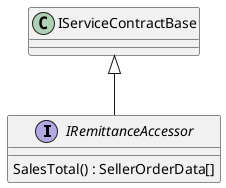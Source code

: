 @startuml
interface IRemittanceAccessor {
    SalesTotal() : SellerOrderData[]
}
IServiceContractBase <|-- IRemittanceAccessor
@enduml
